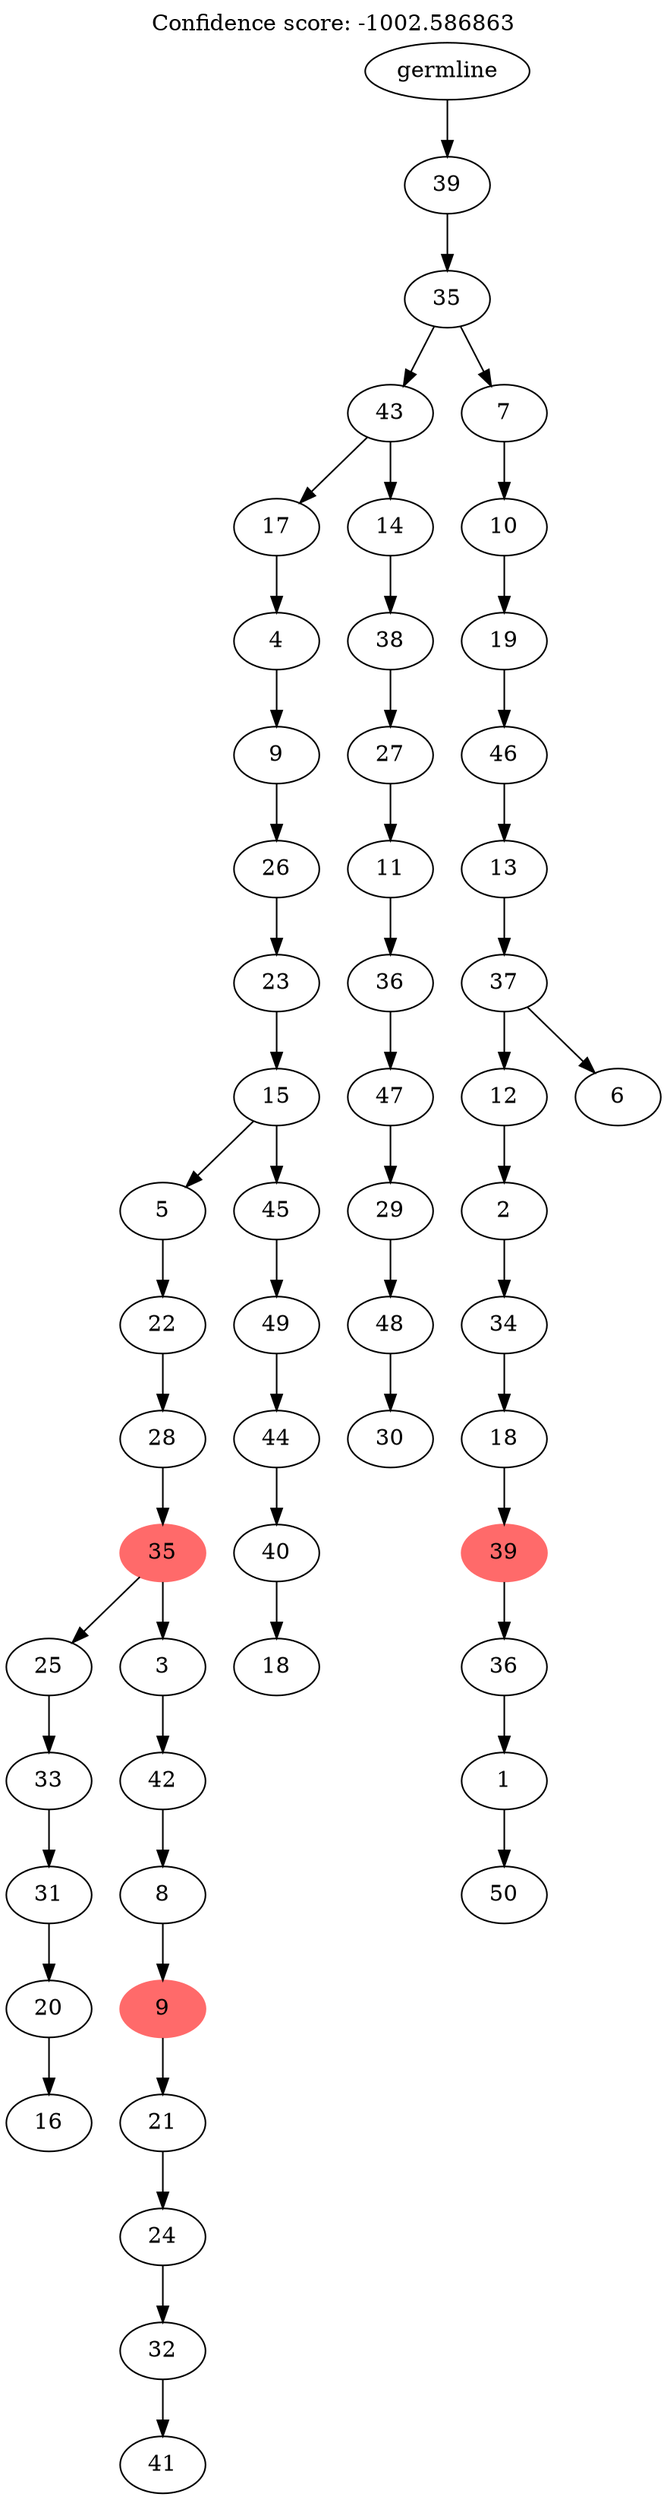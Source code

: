 digraph g {
	"54" -> "55";
	"55" [label="16"];
	"53" -> "54";
	"54" [label="20"];
	"52" -> "53";
	"53" [label="31"];
	"51" -> "52";
	"52" [label="33"];
	"49" -> "50";
	"50" [label="41"];
	"48" -> "49";
	"49" [label="32"];
	"47" -> "48";
	"48" [label="24"];
	"46" -> "47";
	"47" [label="21"];
	"45" -> "46";
	"46" [color=indianred1, style=filled, label="9"];
	"44" -> "45";
	"45" [label="8"];
	"43" -> "44";
	"44" [label="42"];
	"42" -> "43";
	"43" [label="3"];
	"42" -> "51";
	"51" [label="25"];
	"41" -> "42";
	"42" [color=indianred1, style=filled, label="35"];
	"40" -> "41";
	"41" [label="28"];
	"39" -> "40";
	"40" [label="22"];
	"37" -> "38";
	"38" [label="18"];
	"36" -> "37";
	"37" [label="40"];
	"35" -> "36";
	"36" [label="44"];
	"34" -> "35";
	"35" [label="49"];
	"33" -> "34";
	"34" [label="45"];
	"33" -> "39";
	"39" [label="5"];
	"32" -> "33";
	"33" [label="15"];
	"31" -> "32";
	"32" [label="23"];
	"30" -> "31";
	"31" [label="26"];
	"29" -> "30";
	"30" [label="9"];
	"28" -> "29";
	"29" [label="4"];
	"26" -> "27";
	"27" [label="30"];
	"25" -> "26";
	"26" [label="48"];
	"24" -> "25";
	"25" [label="29"];
	"23" -> "24";
	"24" [label="47"];
	"22" -> "23";
	"23" [label="36"];
	"21" -> "22";
	"22" [label="11"];
	"20" -> "21";
	"21" [label="27"];
	"19" -> "20";
	"20" [label="38"];
	"18" -> "19";
	"19" [label="14"];
	"18" -> "28";
	"28" [label="17"];
	"16" -> "17";
	"17" [label="50"];
	"15" -> "16";
	"16" [label="1"];
	"14" -> "15";
	"15" [label="36"];
	"13" -> "14";
	"14" [color=indianred1, style=filled, label="39"];
	"12" -> "13";
	"13" [label="18"];
	"11" -> "12";
	"12" [label="34"];
	"10" -> "11";
	"11" [label="2"];
	"8" -> "9";
	"9" [label="6"];
	"8" -> "10";
	"10" [label="12"];
	"7" -> "8";
	"8" [label="37"];
	"6" -> "7";
	"7" [label="13"];
	"5" -> "6";
	"6" [label="46"];
	"4" -> "5";
	"5" [label="19"];
	"3" -> "4";
	"4" [label="10"];
	"2" -> "3";
	"3" [label="7"];
	"2" -> "18";
	"18" [label="43"];
	"1" -> "2";
	"2" [label="35"];
	"0" -> "1";
	"1" [label="39"];
	"0" [label="germline"];
	labelloc="t";
	label="Confidence score: -1002.586863";
}
